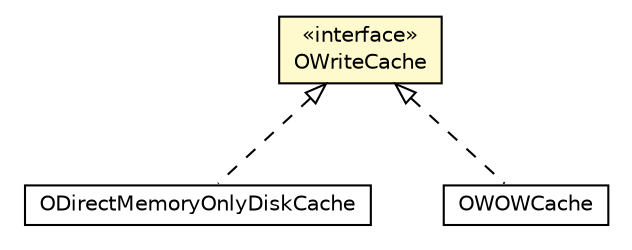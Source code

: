 #!/usr/local/bin/dot
#
# Class diagram 
# Generated by UMLGraph version R5_6-24-gf6e263 (http://www.umlgraph.org/)
#

digraph G {
	edge [fontname="Helvetica",fontsize=10,labelfontname="Helvetica",labelfontsize=10];
	node [fontname="Helvetica",fontsize=10,shape=plaintext];
	nodesep=0.25;
	ranksep=0.5;
	// com.orientechnologies.orient.core.storage.impl.memory.ODirectMemoryOnlyDiskCache
	c4390600 [label=<<table title="com.orientechnologies.orient.core.storage.impl.memory.ODirectMemoryOnlyDiskCache" border="0" cellborder="1" cellspacing="0" cellpadding="2" port="p" href="../impl/memory/ODirectMemoryOnlyDiskCache.html">
		<tr><td><table border="0" cellspacing="0" cellpadding="1">
<tr><td align="center" balign="center"> ODirectMemoryOnlyDiskCache </td></tr>
		</table></td></tr>
		</table>>, URL="../impl/memory/ODirectMemoryOnlyDiskCache.html", fontname="Helvetica", fontcolor="black", fontsize=10.0];
	// com.orientechnologies.orient.core.storage.cache.OWriteCache
	c4390606 [label=<<table title="com.orientechnologies.orient.core.storage.cache.OWriteCache" border="0" cellborder="1" cellspacing="0" cellpadding="2" port="p" bgcolor="lemonChiffon" href="./OWriteCache.html">
		<tr><td><table border="0" cellspacing="0" cellpadding="1">
<tr><td align="center" balign="center"> &#171;interface&#187; </td></tr>
<tr><td align="center" balign="center"> OWriteCache </td></tr>
		</table></td></tr>
		</table>>, URL="./OWriteCache.html", fontname="Helvetica", fontcolor="black", fontsize=10.0];
	// com.orientechnologies.orient.core.storage.cache.local.OWOWCache
	c4390616 [label=<<table title="com.orientechnologies.orient.core.storage.cache.local.OWOWCache" border="0" cellborder="1" cellspacing="0" cellpadding="2" port="p" href="./local/OWOWCache.html">
		<tr><td><table border="0" cellspacing="0" cellpadding="1">
<tr><td align="center" balign="center"> OWOWCache </td></tr>
		</table></td></tr>
		</table>>, URL="./local/OWOWCache.html", fontname="Helvetica", fontcolor="black", fontsize=10.0];
	//com.orientechnologies.orient.core.storage.impl.memory.ODirectMemoryOnlyDiskCache implements com.orientechnologies.orient.core.storage.cache.OWriteCache
	c4390606:p -> c4390600:p [dir=back,arrowtail=empty,style=dashed];
	//com.orientechnologies.orient.core.storage.cache.local.OWOWCache implements com.orientechnologies.orient.core.storage.cache.OWriteCache
	c4390606:p -> c4390616:p [dir=back,arrowtail=empty,style=dashed];
}

